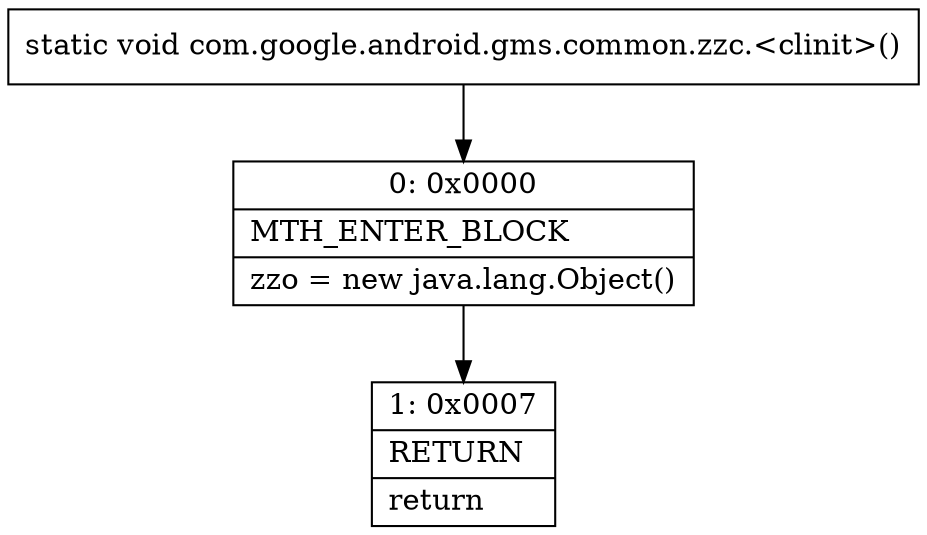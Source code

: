 digraph "CFG forcom.google.android.gms.common.zzc.\<clinit\>()V" {
Node_0 [shape=record,label="{0\:\ 0x0000|MTH_ENTER_BLOCK\l|zzo = new java.lang.Object()\l}"];
Node_1 [shape=record,label="{1\:\ 0x0007|RETURN\l|return\l}"];
MethodNode[shape=record,label="{static void com.google.android.gms.common.zzc.\<clinit\>() }"];
MethodNode -> Node_0;
Node_0 -> Node_1;
}

